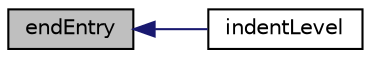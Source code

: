 digraph "endEntry"
{
  bgcolor="transparent";
  edge [fontname="Helvetica",fontsize="10",labelfontname="Helvetica",labelfontsize="10"];
  node [fontname="Helvetica",fontsize="10",shape=record];
  rankdir="LR";
  Node1 [label="endEntry",height=0.2,width=0.4,color="black", fillcolor="grey75", style="filled" fontcolor="black"];
  Node1 -> Node2 [dir="back",color="midnightblue",fontsize="10",style="solid",fontname="Helvetica"];
  Node2 [label="indentLevel",height=0.2,width=0.4,color="black",URL="$classFoam_1_1Ostream.html#ae83adc2a897de0976c894df0bd0cd9e5",tooltip="Return indent level. "];
}

